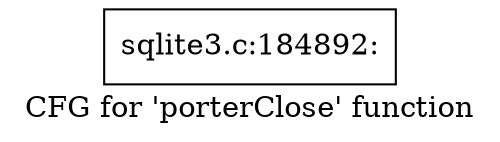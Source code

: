 digraph "CFG for 'porterClose' function" {
	label="CFG for 'porterClose' function";

	Node0x55c0fac686b0 [shape=record,label="{sqlite3.c:184892:}"];
}

